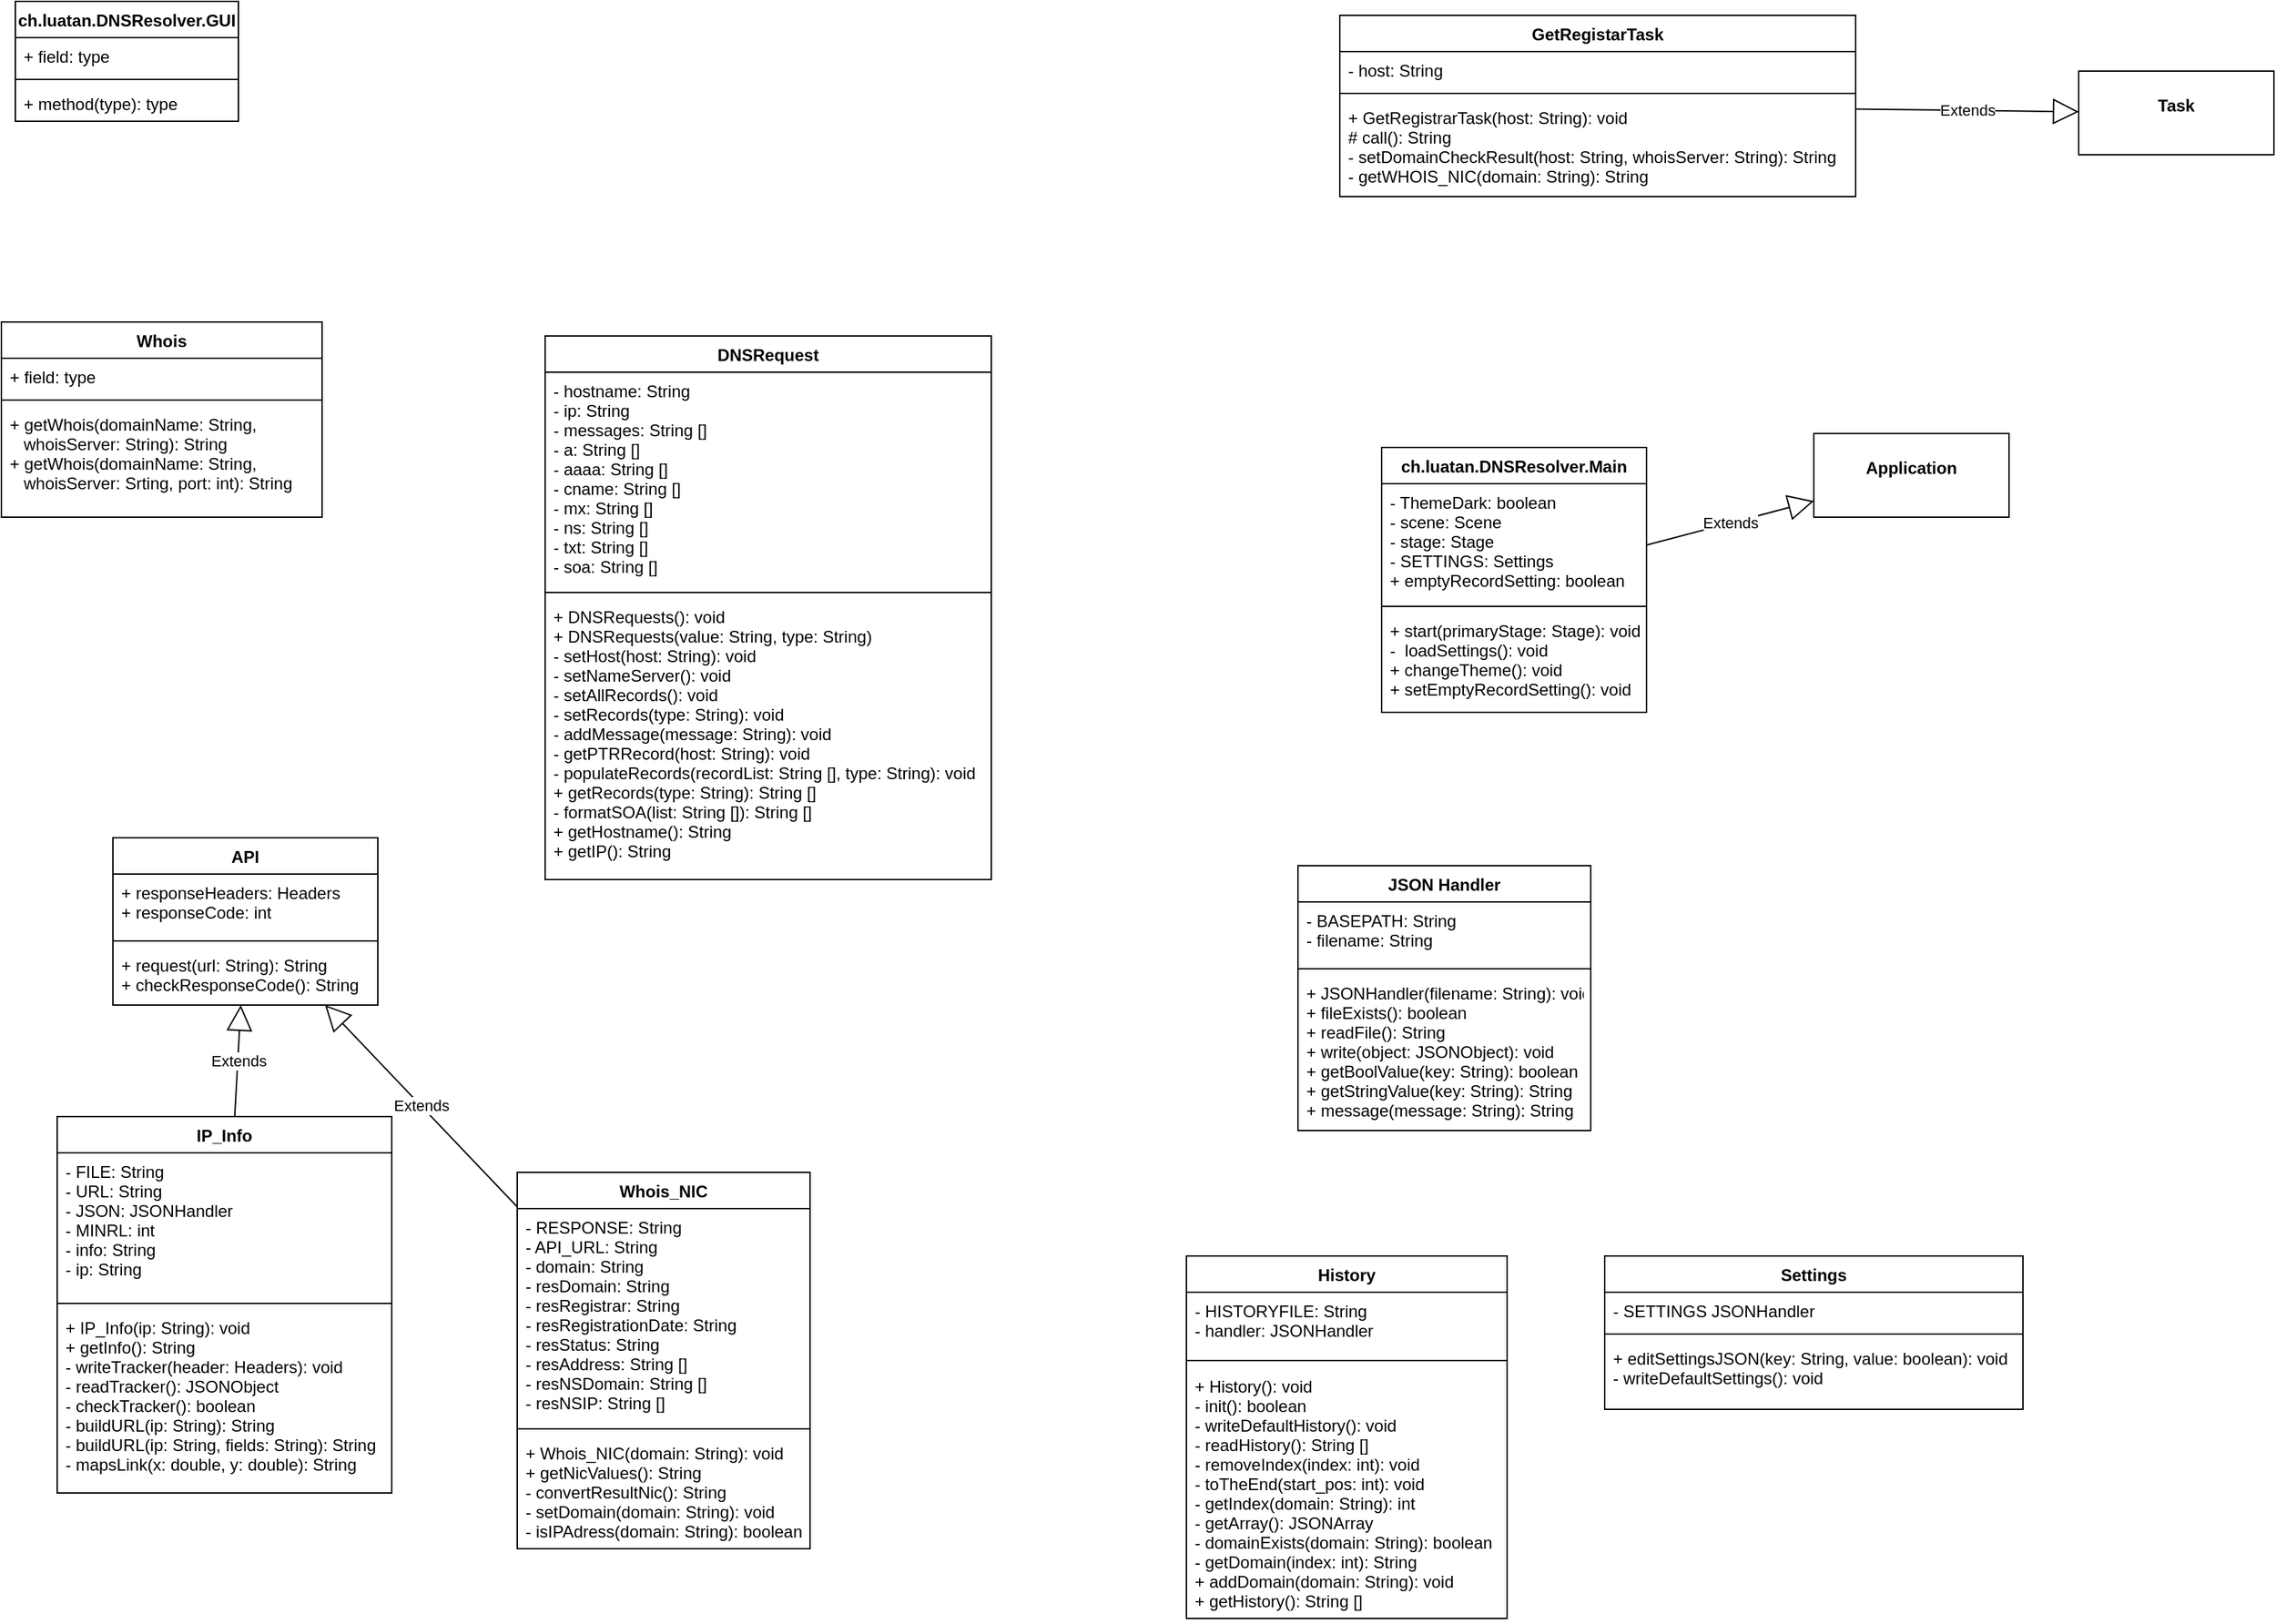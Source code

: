 <mxfile version="14.7.4" type="embed"><diagram id="xbJtB5lxpouNMmkOfI7O" name="Page-1"><mxGraphModel dx="1099" dy="743" grid="1" gridSize="10" guides="1" tooltips="1" connect="1" arrows="1" fold="1" page="1" pageScale="1" pageWidth="1100" pageHeight="850" math="0" shadow="0"><root><mxCell id="0"/><mxCell id="1" parent="0"/><mxCell id="42" value="IP_Info" style="swimlane;fontStyle=1;align=center;verticalAlign=top;childLayout=stackLayout;horizontal=1;startSize=26;horizontalStack=0;resizeParent=1;resizeParentMax=0;resizeLast=0;collapsible=1;marginBottom=0;" parent="1" vertex="1"><mxGeometry x="90" y="830" width="240" height="270" as="geometry"/></mxCell><mxCell id="43" value="- FILE: String&#10;- URL: String&#10;- JSON: JSONHandler&#10;- MINRL: int&#10;- info: String&#10;- ip: String" style="text;strokeColor=none;fillColor=none;align=left;verticalAlign=top;spacingLeft=4;spacingRight=4;overflow=hidden;rotatable=0;points=[[0,0.5],[1,0.5]];portConstraint=eastwest;" parent="42" vertex="1"><mxGeometry y="26" width="240" height="104" as="geometry"/></mxCell><mxCell id="44" value="" style="line;strokeWidth=1;fillColor=none;align=left;verticalAlign=middle;spacingTop=-1;spacingLeft=3;spacingRight=3;rotatable=0;labelPosition=right;points=[];portConstraint=eastwest;" parent="42" vertex="1"><mxGeometry y="130" width="240" height="8" as="geometry"/></mxCell><mxCell id="45" value="+ IP_Info(ip: String): void&#10;+ getInfo(): String&#10;- writeTracker(header: Headers): void&#10;- readTracker(): JSONObject&#10;- checkTracker(): boolean&#10;- buildURL(ip: String): String&#10;- buildURL(ip: String, fields: String): String&#10;- mapsLink(x: double, y: double): String" style="text;strokeColor=none;fillColor=none;align=left;verticalAlign=top;spacingLeft=4;spacingRight=4;overflow=hidden;rotatable=0;points=[[0,0.5],[1,0.5]];portConstraint=eastwest;" parent="42" vertex="1"><mxGeometry y="138" width="240" height="132" as="geometry"/></mxCell><mxCell id="46" value="Whois" style="swimlane;fontStyle=1;align=center;verticalAlign=top;childLayout=stackLayout;horizontal=1;startSize=26;horizontalStack=0;resizeParent=1;resizeParentMax=0;resizeLast=0;collapsible=1;marginBottom=0;" parent="1" vertex="1"><mxGeometry x="50" y="260" width="230" height="140" as="geometry"/></mxCell><mxCell id="47" value="+ field: type" style="text;strokeColor=none;fillColor=none;align=left;verticalAlign=top;spacingLeft=4;spacingRight=4;overflow=hidden;rotatable=0;points=[[0,0.5],[1,0.5]];portConstraint=eastwest;" parent="46" vertex="1"><mxGeometry y="26" width="230" height="26" as="geometry"/></mxCell><mxCell id="48" value="" style="line;strokeWidth=1;fillColor=none;align=left;verticalAlign=middle;spacingTop=-1;spacingLeft=3;spacingRight=3;rotatable=0;labelPosition=right;points=[];portConstraint=eastwest;" parent="46" vertex="1"><mxGeometry y="52" width="230" height="8" as="geometry"/></mxCell><mxCell id="49" value="+ getWhois(domainName: String,&#10;   whoisServer: String): String&#10;+ getWhois(domainName: String, &#10;   whoisServer: Srting, port: int): String&#10;" style="text;strokeColor=none;fillColor=none;align=left;verticalAlign=top;spacingLeft=4;spacingRight=4;overflow=hidden;rotatable=0;points=[[0,0.5],[1,0.5]];portConstraint=eastwest;" parent="46" vertex="1"><mxGeometry y="60" width="230" height="80" as="geometry"/></mxCell><mxCell id="50" value="Whois_NIC" style="swimlane;fontStyle=1;align=center;verticalAlign=top;childLayout=stackLayout;horizontal=1;startSize=26;horizontalStack=0;resizeParent=1;resizeParentMax=0;resizeLast=0;collapsible=1;marginBottom=0;" parent="1" vertex="1"><mxGeometry x="420" y="870" width="210" height="270" as="geometry"/></mxCell><mxCell id="51" value="- RESPONSE: String&#10;- API_URL: String&#10;- domain: String&#10;- resDomain: String&#10;- resRegistrar: String&#10;- resRegistrationDate: String&#10;- resStatus: String&#10;- resAddress: String []&#10;- resNSDomain: String []&#10;- resNSIP: String []" style="text;strokeColor=none;fillColor=none;align=left;verticalAlign=top;spacingLeft=4;spacingRight=4;overflow=hidden;rotatable=0;points=[[0,0.5],[1,0.5]];portConstraint=eastwest;" parent="50" vertex="1"><mxGeometry y="26" width="210" height="154" as="geometry"/></mxCell><mxCell id="52" value="" style="line;strokeWidth=1;fillColor=none;align=left;verticalAlign=middle;spacingTop=-1;spacingLeft=3;spacingRight=3;rotatable=0;labelPosition=right;points=[];portConstraint=eastwest;" parent="50" vertex="1"><mxGeometry y="180" width="210" height="8" as="geometry"/></mxCell><mxCell id="53" value="+ Whois_NIC(domain: String): void&#10;+ getNicValues(): String&#10;- convertResultNic(): String&#10;- setDomain(domain: String): void&#10;- isIPAdress(domain: String): boolean" style="text;strokeColor=none;fillColor=none;align=left;verticalAlign=top;spacingLeft=4;spacingRight=4;overflow=hidden;rotatable=0;points=[[0,0.5],[1,0.5]];portConstraint=eastwest;" parent="50" vertex="1"><mxGeometry y="188" width="210" height="82" as="geometry"/></mxCell><mxCell id="54" value="API" style="swimlane;fontStyle=1;align=center;verticalAlign=top;childLayout=stackLayout;horizontal=1;startSize=26;horizontalStack=0;resizeParent=1;resizeParentMax=0;resizeLast=0;collapsible=1;marginBottom=0;" parent="1" vertex="1"><mxGeometry x="130" y="630" width="190" height="120" as="geometry"/></mxCell><mxCell id="55" value="+ responseHeaders: Headers&#10;+ responseCode: int" style="text;strokeColor=none;fillColor=none;align=left;verticalAlign=top;spacingLeft=4;spacingRight=4;overflow=hidden;rotatable=0;points=[[0,0.5],[1,0.5]];portConstraint=eastwest;" parent="54" vertex="1"><mxGeometry y="26" width="190" height="44" as="geometry"/></mxCell><mxCell id="56" value="" style="line;strokeWidth=1;fillColor=none;align=left;verticalAlign=middle;spacingTop=-1;spacingLeft=3;spacingRight=3;rotatable=0;labelPosition=right;points=[];portConstraint=eastwest;" parent="54" vertex="1"><mxGeometry y="70" width="190" height="8" as="geometry"/></mxCell><mxCell id="57" value="+ request(url: String): String&#10;+ checkResponseCode(): String" style="text;strokeColor=none;fillColor=none;align=left;verticalAlign=top;spacingLeft=4;spacingRight=4;overflow=hidden;rotatable=0;points=[[0,0.5],[1,0.5]];portConstraint=eastwest;" parent="54" vertex="1"><mxGeometry y="78" width="190" height="42" as="geometry"/></mxCell><mxCell id="58" value="ch.luatan.DNSResolver.GUI" style="swimlane;fontStyle=1;align=center;verticalAlign=top;childLayout=stackLayout;horizontal=1;startSize=26;horizontalStack=0;resizeParent=1;resizeParentMax=0;resizeLast=0;collapsible=1;marginBottom=0;" parent="1" vertex="1"><mxGeometry x="60" y="30" width="160" height="86" as="geometry"/></mxCell><mxCell id="59" value="+ field: type" style="text;strokeColor=none;fillColor=none;align=left;verticalAlign=top;spacingLeft=4;spacingRight=4;overflow=hidden;rotatable=0;points=[[0,0.5],[1,0.5]];portConstraint=eastwest;" parent="58" vertex="1"><mxGeometry y="26" width="160" height="26" as="geometry"/></mxCell><mxCell id="60" value="" style="line;strokeWidth=1;fillColor=none;align=left;verticalAlign=middle;spacingTop=-1;spacingLeft=3;spacingRight=3;rotatable=0;labelPosition=right;points=[];portConstraint=eastwest;" parent="58" vertex="1"><mxGeometry y="52" width="160" height="8" as="geometry"/></mxCell><mxCell id="61" value="+ method(type): type" style="text;strokeColor=none;fillColor=none;align=left;verticalAlign=top;spacingLeft=4;spacingRight=4;overflow=hidden;rotatable=0;points=[[0,0.5],[1,0.5]];portConstraint=eastwest;" parent="58" vertex="1"><mxGeometry y="60" width="160" height="26" as="geometry"/></mxCell><mxCell id="62" value="JSON Handler" style="swimlane;fontStyle=1;align=center;verticalAlign=top;childLayout=stackLayout;horizontal=1;startSize=26;horizontalStack=0;resizeParent=1;resizeParentMax=0;resizeLast=0;collapsible=1;marginBottom=0;" parent="1" vertex="1"><mxGeometry x="980" y="650" width="210" height="190" as="geometry"/></mxCell><mxCell id="63" value="- BASEPATH: String&#10;- filename: String" style="text;strokeColor=none;fillColor=none;align=left;verticalAlign=top;spacingLeft=4;spacingRight=4;overflow=hidden;rotatable=0;points=[[0,0.5],[1,0.5]];portConstraint=eastwest;" parent="62" vertex="1"><mxGeometry y="26" width="210" height="44" as="geometry"/></mxCell><mxCell id="64" value="" style="line;strokeWidth=1;fillColor=none;align=left;verticalAlign=middle;spacingTop=-1;spacingLeft=3;spacingRight=3;rotatable=0;labelPosition=right;points=[];portConstraint=eastwest;" parent="62" vertex="1"><mxGeometry y="70" width="210" height="8" as="geometry"/></mxCell><mxCell id="65" value="+ JSONHandler(filename: String): void&#10;+ fileExists(): boolean&#10;+ readFile(): String&#10;+ write(object: JSONObject): void&#10;+ getBoolValue(key: String): boolean&#10;+ getStringValue(key: String): String&#10;+ message(message: String): String&#10;" style="text;strokeColor=none;fillColor=none;align=left;verticalAlign=top;spacingLeft=4;spacingRight=4;overflow=hidden;rotatable=0;points=[[0,0.5],[1,0.5]];portConstraint=eastwest;" parent="62" vertex="1"><mxGeometry y="78" width="210" height="112" as="geometry"/></mxCell><mxCell id="66" value="History" style="swimlane;fontStyle=1;align=center;verticalAlign=top;childLayout=stackLayout;horizontal=1;startSize=26;horizontalStack=0;resizeParent=1;resizeParentMax=0;resizeLast=0;collapsible=1;marginBottom=0;" parent="1" vertex="1"><mxGeometry x="900" y="930" width="230" height="260" as="geometry"/></mxCell><mxCell id="67" value="- HISTORYFILE: String&#10;- handler: JSONHandler&#10;" style="text;strokeColor=none;fillColor=none;align=left;verticalAlign=top;spacingLeft=4;spacingRight=4;overflow=hidden;rotatable=0;points=[[0,0.5],[1,0.5]];portConstraint=eastwest;" parent="66" vertex="1"><mxGeometry y="26" width="230" height="44" as="geometry"/></mxCell><mxCell id="68" value="" style="line;strokeWidth=1;fillColor=none;align=left;verticalAlign=middle;spacingTop=-1;spacingLeft=3;spacingRight=3;rotatable=0;labelPosition=right;points=[];portConstraint=eastwest;" parent="66" vertex="1"><mxGeometry y="70" width="230" height="10" as="geometry"/></mxCell><mxCell id="69" value="+ History(): void&#10;- init(): boolean&#10;- writeDefaultHistory(): void&#10;- readHistory(): String []&#10;- removeIndex(index: int): void&#10;- toTheEnd(start_pos: int): void&#10;- getIndex(domain: String): int&#10;- getArray(): JSONArray&#10;- domainExists(domain: String): boolean&#10;- getDomain(index: int): String&#10;+ addDomain(domain: String): void&#10;+ getHistory(): String []" style="text;strokeColor=none;fillColor=none;align=left;verticalAlign=top;spacingLeft=4;spacingRight=4;overflow=hidden;rotatable=0;points=[[0,0.5],[1,0.5]];portConstraint=eastwest;" parent="66" vertex="1"><mxGeometry y="80" width="230" height="180" as="geometry"/></mxCell><mxCell id="70" value="Settings" style="swimlane;fontStyle=1;align=center;verticalAlign=top;childLayout=stackLayout;horizontal=1;startSize=26;horizontalStack=0;resizeParent=1;resizeParentMax=0;resizeLast=0;collapsible=1;marginBottom=0;" parent="1" vertex="1"><mxGeometry x="1200" y="930" width="300" height="110" as="geometry"/></mxCell><mxCell id="71" value="- SETTINGS JSONHandler" style="text;strokeColor=none;fillColor=none;align=left;verticalAlign=top;spacingLeft=4;spacingRight=4;overflow=hidden;rotatable=0;points=[[0,0.5],[1,0.5]];portConstraint=eastwest;" parent="70" vertex="1"><mxGeometry y="26" width="300" height="26" as="geometry"/></mxCell><mxCell id="72" value="" style="line;strokeWidth=1;fillColor=none;align=left;verticalAlign=middle;spacingTop=-1;spacingLeft=3;spacingRight=3;rotatable=0;labelPosition=right;points=[];portConstraint=eastwest;" parent="70" vertex="1"><mxGeometry y="52" width="300" height="8" as="geometry"/></mxCell><mxCell id="73" value="+ editSettingsJSON(key: String, value: boolean): void&#10;- writeDefaultSettings(): void" style="text;strokeColor=none;fillColor=none;align=left;verticalAlign=top;spacingLeft=4;spacingRight=4;overflow=hidden;rotatable=0;points=[[0,0.5],[1,0.5]];portConstraint=eastwest;" parent="70" vertex="1"><mxGeometry y="60" width="300" height="50" as="geometry"/></mxCell><mxCell id="74" value="Extends" style="endArrow=block;endSize=16;endFill=0;html=1;" parent="1" source="42" target="54" edge="1"><mxGeometry width="160" relative="1" as="geometry"><mxPoint x="70" y="570" as="sourcePoint"/><mxPoint x="230" y="570" as="targetPoint"/></mxGeometry></mxCell><mxCell id="75" value="Extends" style="endArrow=block;endSize=16;endFill=0;html=1;" parent="1" source="50" target="54" edge="1"><mxGeometry width="160" relative="1" as="geometry"><mxPoint x="280" y="360" as="sourcePoint"/><mxPoint x="440" y="360" as="targetPoint"/></mxGeometry></mxCell><mxCell id="84" value="ch.luatan.DNSResolver.Main" style="swimlane;fontStyle=1;align=center;verticalAlign=top;childLayout=stackLayout;horizontal=1;startSize=26;horizontalStack=0;resizeParent=1;resizeParentMax=0;resizeLast=0;collapsible=1;marginBottom=0;" parent="1" vertex="1"><mxGeometry x="1040" y="350" width="190" height="190" as="geometry"/></mxCell><mxCell id="85" value="- ThemeDark: boolean&#10;- scene: Scene&#10;- stage: Stage&#10;- SETTINGS: Settings&#10;+ emptyRecordSetting: boolean" style="text;strokeColor=none;fillColor=none;align=left;verticalAlign=top;spacingLeft=4;spacingRight=4;overflow=hidden;rotatable=0;points=[[0,0.5],[1,0.5]];portConstraint=eastwest;" parent="84" vertex="1"><mxGeometry y="26" width="190" height="84" as="geometry"/></mxCell><mxCell id="86" value="" style="line;strokeWidth=1;fillColor=none;align=left;verticalAlign=middle;spacingTop=-1;spacingLeft=3;spacingRight=3;rotatable=0;labelPosition=right;points=[];portConstraint=eastwest;" parent="84" vertex="1"><mxGeometry y="110" width="190" height="8" as="geometry"/></mxCell><mxCell id="87" value="+ start(primaryStage: Stage): void&#10;-  loadSettings(): void&#10;+ changeTheme(): void&#10;+ setEmptyRecordSetting(): void" style="text;strokeColor=none;fillColor=none;align=left;verticalAlign=top;spacingLeft=4;spacingRight=4;overflow=hidden;rotatable=0;points=[[0,0.5],[1,0.5]];portConstraint=eastwest;" parent="84" vertex="1"><mxGeometry y="118" width="190" height="72" as="geometry"/></mxCell><mxCell id="88" value="GetRegistarTask" style="swimlane;fontStyle=1;align=center;verticalAlign=top;childLayout=stackLayout;horizontal=1;startSize=26;horizontalStack=0;resizeParent=1;resizeParentMax=0;resizeLast=0;collapsible=1;marginBottom=0;" parent="1" vertex="1"><mxGeometry x="1010" y="40" width="370" height="130" as="geometry"/></mxCell><mxCell id="89" value="- host: String" style="text;strokeColor=none;fillColor=none;align=left;verticalAlign=top;spacingLeft=4;spacingRight=4;overflow=hidden;rotatable=0;points=[[0,0.5],[1,0.5]];portConstraint=eastwest;" parent="88" vertex="1"><mxGeometry y="26" width="370" height="26" as="geometry"/></mxCell><mxCell id="90" value="" style="line;strokeWidth=1;fillColor=none;align=left;verticalAlign=middle;spacingTop=-1;spacingLeft=3;spacingRight=3;rotatable=0;labelPosition=right;points=[];portConstraint=eastwest;" parent="88" vertex="1"><mxGeometry y="52" width="370" height="8" as="geometry"/></mxCell><mxCell id="91" value="+ GetRegistrarTask(host: String): void&#10;# call(): String&#10;- setDomainCheckResult(host: String, whoisServer: String): String&#10;- getWHOIS_NIC(domain: String): String" style="text;strokeColor=none;fillColor=none;align=left;verticalAlign=top;spacingLeft=4;spacingRight=4;overflow=hidden;rotatable=0;points=[[0,0.5],[1,0.5]];portConstraint=eastwest;" parent="88" vertex="1"><mxGeometry y="60" width="370" height="70" as="geometry"/></mxCell><mxCell id="96" value="DNSRequest" style="swimlane;fontStyle=1;align=center;verticalAlign=top;childLayout=stackLayout;horizontal=1;startSize=26;horizontalStack=0;resizeParent=1;resizeParentMax=0;resizeLast=0;collapsible=1;marginBottom=0;" parent="1" vertex="1"><mxGeometry x="440" y="270" width="320" height="390" as="geometry"/></mxCell><mxCell id="97" value="- hostname: String&#10;- ip: String&#10;- messages: String []&#10;- a: String []&#10;- aaaa: String []&#10;- cname: String []&#10;- mx: String []&#10;- ns: String []&#10;- txt: String []&#10;- soa: String []" style="text;strokeColor=none;fillColor=none;align=left;verticalAlign=top;spacingLeft=4;spacingRight=4;overflow=hidden;rotatable=0;points=[[0,0.5],[1,0.5]];portConstraint=eastwest;" parent="96" vertex="1"><mxGeometry y="26" width="320" height="154" as="geometry"/></mxCell><mxCell id="98" value="" style="line;strokeWidth=1;fillColor=none;align=left;verticalAlign=middle;spacingTop=-1;spacingLeft=3;spacingRight=3;rotatable=0;labelPosition=right;points=[];portConstraint=eastwest;" parent="96" vertex="1"><mxGeometry y="180" width="320" height="8" as="geometry"/></mxCell><mxCell id="99" value="+ DNSRequests(): void&#10;+ DNSRequests(value: String, type: String)&#10;- setHost(host: String): void&#10;- setNameServer(): void&#10;- setAllRecords(): void&#10;- setRecords(type: String): void&#10;- addMessage(message: String): void&#10;- getPTRRecord(host: String): void&#10;- populateRecords(recordList: String [], type: String): void&#10;+ getRecords(type: String): String []&#10;- formatSOA(list: String []): String []&#10;+ getHostname(): String&#10;+ getIP(): String" style="text;strokeColor=none;fillColor=none;align=left;verticalAlign=top;spacingLeft=4;spacingRight=4;overflow=hidden;rotatable=0;points=[[0,0.5],[1,0.5]];portConstraint=eastwest;" parent="96" vertex="1"><mxGeometry y="188" width="320" height="202" as="geometry"/></mxCell><mxCell id="101" value="Extends" style="endArrow=block;endSize=16;endFill=0;html=1;" parent="1" source="84" target="103" edge="1"><mxGeometry width="160" relative="1" as="geometry"><mxPoint x="620" y="120" as="sourcePoint"/><mxPoint x="780" y="120" as="targetPoint"/></mxGeometry></mxCell><mxCell id="103" value="&lt;p style=&quot;margin: 0px ; margin-top: 4px ; text-align: center&quot;&gt;&lt;br&gt;&lt;b&gt;Application&lt;/b&gt;&lt;/p&gt;" style="verticalAlign=top;align=left;overflow=fill;fontSize=12;fontFamily=Helvetica;html=1;" parent="1" vertex="1"><mxGeometry x="1350" y="340" width="140" height="60" as="geometry"/></mxCell><mxCell id="104" value="&lt;p style=&quot;margin: 0px ; margin-top: 4px ; text-align: center&quot;&gt;&lt;br&gt;&lt;b&gt;Task&lt;/b&gt;&lt;/p&gt;" style="verticalAlign=top;align=left;overflow=fill;fontSize=12;fontFamily=Helvetica;html=1;" parent="1" vertex="1"><mxGeometry x="1540" y="80" width="140" height="60" as="geometry"/></mxCell><mxCell id="105" value="Extends" style="endArrow=block;endSize=16;endFill=0;html=1;" parent="1" source="88" target="104" edge="1"><mxGeometry width="160" relative="1" as="geometry"><mxPoint x="1240" y="60" as="sourcePoint"/><mxPoint x="1400" y="60" as="targetPoint"/></mxGeometry></mxCell></root></mxGraphModel></diagram></mxfile>
